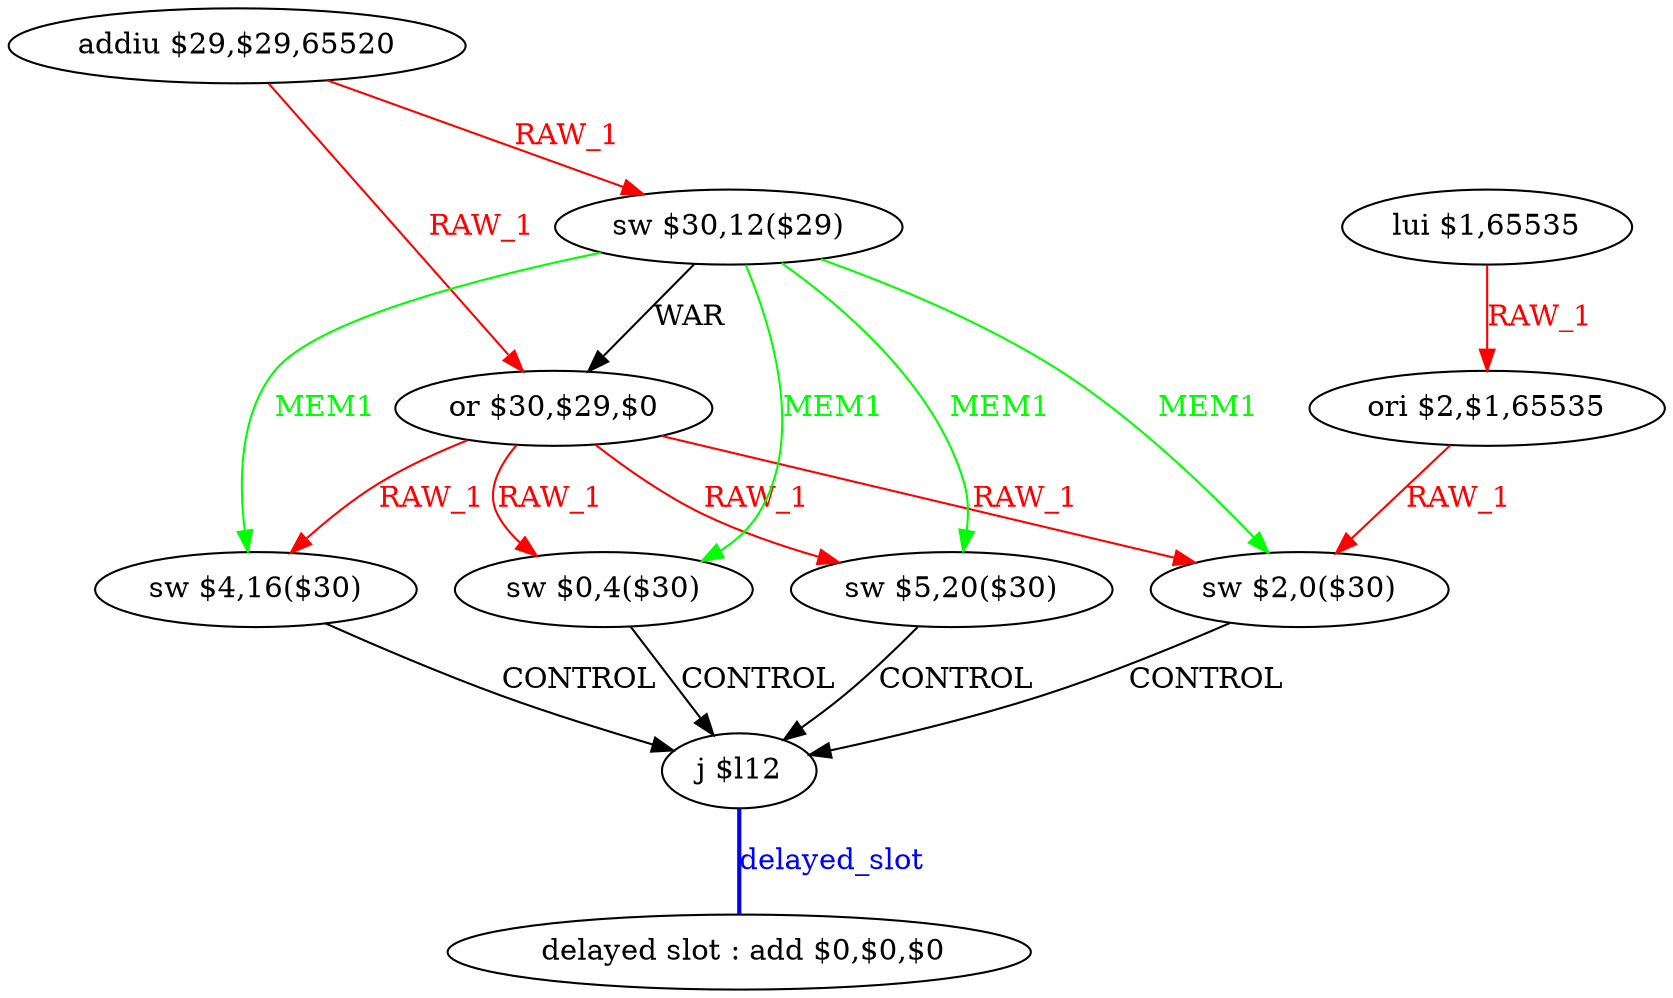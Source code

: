 digraph G1 {
node [shape = ellipse];
i10 [label = " delayed slot : add $0,$0,$0"] ;
i9 ->  i10 [style = bold, dir= none, fontcolor = blue, color = blue, label= "delayed_slot"];
i9 [label = "j $l12"] ;
i0 [label = "addiu $29,$29,65520"] ;
i0 ->  i2 [color = red, fontcolor = red, label= "RAW_1"];
i0 ->  i1 [color = red, fontcolor = red, label= "RAW_1"];
i2 [label = "or $30,$29,$0"] ;
i2 ->  i8 [color = red, fontcolor = red, label= "RAW_1"];
i2 ->  i7 [color = red, fontcolor = red, label= "RAW_1"];
i2 ->  i4 [color = red, fontcolor = red, label= "RAW_1"];
i2 ->  i3 [color = red, fontcolor = red, label= "RAW_1"];
i8 [label = "sw $0,4($30)"] ;
i8 ->  i9 [label= "CONTROL"];
i7 [label = "sw $2,0($30)"] ;
i7 ->  i9 [label= "CONTROL"];
i4 [label = "sw $5,20($30)"] ;
i4 ->  i9 [label= "CONTROL"];
i3 [label = "sw $4,16($30)"] ;
i3 ->  i9 [label= "CONTROL"];
i1 [label = "sw $30,12($29)"] ;
i1 ->  i8 [color = green, fontcolor = green, label= "MEM1"];
i1 ->  i7 [color = green, fontcolor = green, label= "MEM1"];
i1 ->  i4 [color = green, fontcolor = green, label= "MEM1"];
i1 ->  i3 [color = green, fontcolor = green, label= "MEM1"];
i1 ->  i2 [label= "WAR"];
i5 [label = "lui $1,65535"] ;
i5 ->  i6 [color = red, fontcolor = red, label= "RAW_1"];
i6 [label = "ori $2,$1,65535"] ;
i6 ->  i7 [color = red, fontcolor = red, label= "RAW_1"];
}
